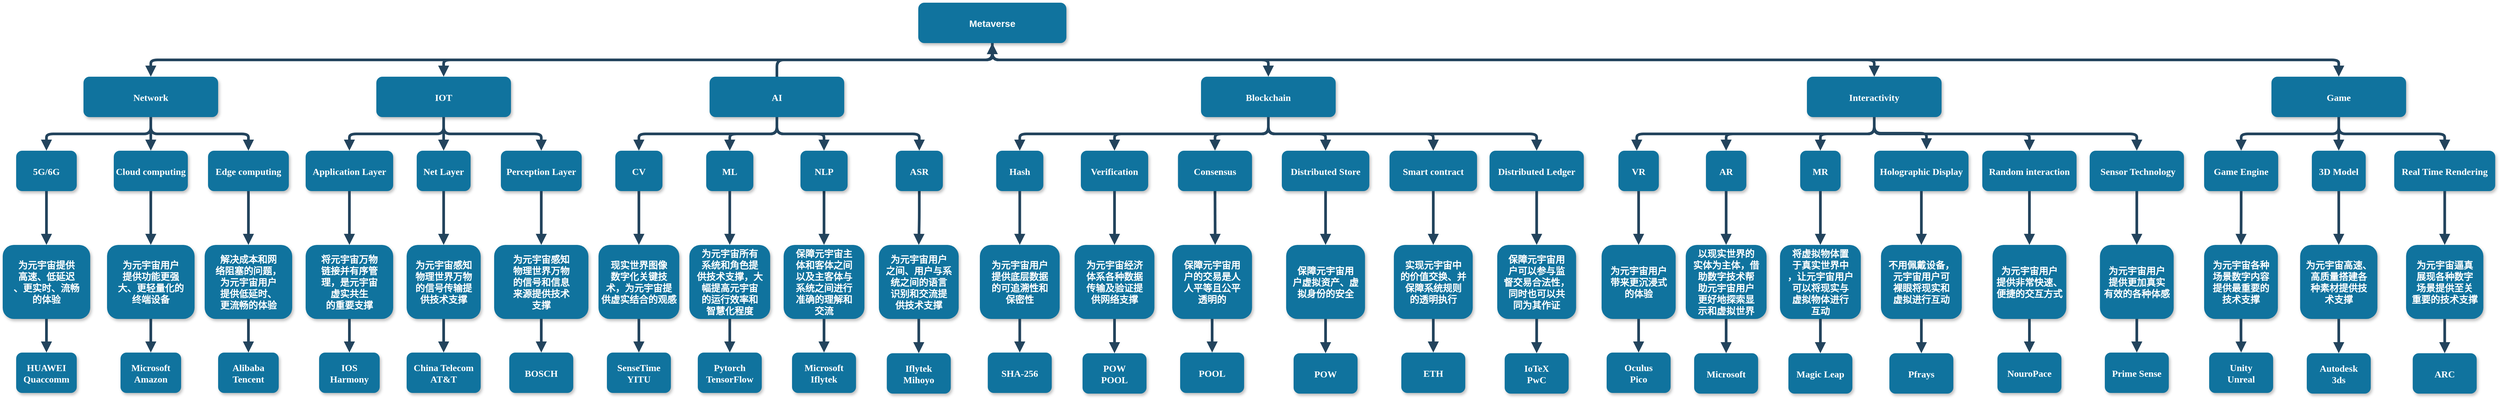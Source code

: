 <mxfile version="17.3.0" type="github">
  <diagram name="Page-1" id="97916047-d0de-89f5-080d-49f4d83e522f">
    <mxGraphModel dx="2953.5" dy="1698" grid="1" gridSize="10" guides="1" tooltips="1" connect="1" arrows="1" fold="1" page="1" pageScale="1.5" pageWidth="1169" pageHeight="827" background="none" math="0" shadow="0">
      <root>
        <mxCell id="0" />
        <mxCell id="1" parent="0" />
        <mxCell id="h_SW-6SM8bIUqNdfYOre-61" style="edgeStyle=elbowEdgeStyle;rounded=1;orthogonalLoop=1;jettySize=auto;html=1;exitX=0.5;exitY=1;exitDx=0;exitDy=0;entryX=0.5;entryY=0;entryDx=0;entryDy=0;fontFamily=Comic Sans MS;strokeWidth=4;strokeColor=#23445d;endArrow=block;endFill=1;elbow=vertical;" edge="1" parent="1" source="3" target="h_SW-6SM8bIUqNdfYOre-59">
          <mxGeometry relative="1" as="geometry" />
        </mxCell>
        <mxCell id="3" value="Metaverse" style="rounded=1;fillColor=#10739E;strokeColor=none;shadow=1;gradientColor=none;fontStyle=1;fontColor=#FFFFFF;fontSize=14;" parent="1" vertex="1">
          <mxGeometry x="450" y="140" width="220" height="60" as="geometry" />
        </mxCell>
        <mxCell id="4" value="Network" style="rounded=1;fillColor=#10739E;strokeColor=none;shadow=1;gradientColor=none;fontStyle=1;fontColor=#FFFFFF;fontSize=14;fontFamily=Comic Sans MS;" parent="1" vertex="1">
          <mxGeometry x="-790" y="250" width="200" height="60" as="geometry" />
        </mxCell>
        <mxCell id="5" value="IOT" style="rounded=1;fillColor=#10739E;strokeColor=none;shadow=1;gradientColor=none;fontStyle=1;fontColor=#FFFFFF;fontSize=14;fontFamily=Comic Sans MS;" parent="1" vertex="1">
          <mxGeometry x="-355" y="250" width="200" height="60" as="geometry" />
        </mxCell>
        <mxCell id="h_SW-6SM8bIUqNdfYOre-62" value="" style="edgeStyle=orthogonalEdgeStyle;rounded=1;orthogonalLoop=1;jettySize=auto;html=1;fontFamily=Comic Sans MS;endArrow=block;endFill=1;strokeColor=#23445d;strokeWidth=4;exitX=0.5;exitY=0;exitDx=0;exitDy=0;" edge="1" parent="1" source="6" target="3">
          <mxGeometry relative="1" as="geometry" />
        </mxCell>
        <mxCell id="6" value="AI" style="rounded=1;fillColor=#10739E;strokeColor=none;shadow=1;gradientColor=none;fontStyle=1;fontColor=#FFFFFF;fontSize=14;fontFamily=Comic Sans MS;" parent="1" vertex="1">
          <mxGeometry x="140" y="250" width="200" height="60" as="geometry" />
        </mxCell>
        <mxCell id="8" value="5G/6G" style="rounded=1;fillColor=#10739E;strokeColor=none;shadow=1;gradientColor=none;fontStyle=1;fontColor=#FFFFFF;fontSize=14;fontFamily=Comic Sans MS;" parent="1" vertex="1">
          <mxGeometry x="-890" y="360" width="90" height="60" as="geometry" />
        </mxCell>
        <mxCell id="9" value="Cloud computing" style="rounded=1;fillColor=#10739E;strokeColor=none;shadow=1;gradientColor=none;fontStyle=1;fontColor=#FFFFFF;fontSize=14;fontFamily=Comic Sans MS;" parent="1" vertex="1">
          <mxGeometry x="-745" y="360" width="110" height="60" as="geometry" />
        </mxCell>
        <mxCell id="10" value="Edge computing" style="rounded=1;fillColor=#10739E;strokeColor=none;shadow=1;gradientColor=none;fontStyle=1;fontColor=#FFFFFF;fontSize=14;fontFamily=Comic Sans MS;" parent="1" vertex="1">
          <mxGeometry x="-605" y="360" width="120" height="60" as="geometry" />
        </mxCell>
        <mxCell id="11" value="为元宇宙提供&#xa;高速、低延迟&#xa;、更实时、流畅&#xa;的体验" style="rounded=1;fillColor=#10739E;strokeColor=none;shadow=1;gradientColor=none;fontStyle=1;fontColor=#FFFFFF;fontSize=14;fontFamily=Comic Sans MS;" parent="1" vertex="1">
          <mxGeometry x="-910" y="500" width="130" height="110" as="geometry" />
        </mxCell>
        <mxCell id="12" value="为元宇宙用户&#xa;提供功能更强&#xa;大、更轻量化的&#xa;终端设备" style="rounded=1;fillColor=#10739E;strokeColor=none;shadow=1;gradientColor=none;fontStyle=1;fontColor=#FFFFFF;fontSize=14;" parent="1" vertex="1">
          <mxGeometry x="-755" y="500" width="130" height="110" as="geometry" />
        </mxCell>
        <mxCell id="13" value="解决成本和网&#xa;络阻塞的问题，&#xa;为元宇宙用户&#xa;提供低延时、&#xa;更流畅的体验" style="rounded=1;fillColor=#10739E;strokeColor=none;shadow=1;gradientColor=none;fontStyle=1;fontColor=#FFFFFF;fontSize=14;" parent="1" vertex="1">
          <mxGeometry x="-610" y="500" width="130" height="110" as="geometry" />
        </mxCell>
        <mxCell id="14" value="Application Layer" style="rounded=1;fillColor=#10739E;strokeColor=none;shadow=1;gradientColor=none;fontStyle=1;fontColor=#FFFFFF;fontSize=14;fontFamily=Comic Sans MS;" parent="1" vertex="1">
          <mxGeometry x="-460" y="360" width="130" height="60" as="geometry" />
        </mxCell>
        <mxCell id="15" value="Net Layer" style="rounded=1;fillColor=#10739E;strokeColor=none;shadow=1;gradientColor=none;fontStyle=1;fontColor=#FFFFFF;fontSize=14;fontFamily=Comic Sans MS;" parent="1" vertex="1">
          <mxGeometry x="-295" y="360" width="80" height="60" as="geometry" />
        </mxCell>
        <mxCell id="16" value="Perception Layer" style="rounded=1;fillColor=#10739E;strokeColor=none;shadow=1;gradientColor=none;fontStyle=1;fontColor=#FFFFFF;fontSize=14;fontFamily=Comic Sans MS;" parent="1" vertex="1">
          <mxGeometry x="-170" y="360" width="120" height="60" as="geometry" />
        </mxCell>
        <mxCell id="18" value="将元宇宙万物&#xa;链接并有序管&#xa;理，是元宇宙&#xa;虚实共生&#xa;的重要支撑" style="rounded=1;fillColor=#10739E;strokeColor=none;shadow=1;gradientColor=none;fontStyle=1;fontColor=#FFFFFF;fontSize=14;" parent="1" vertex="1">
          <mxGeometry x="-460" y="500" width="130" height="110" as="geometry" />
        </mxCell>
        <mxCell id="19" value="为元宇宙感知&#xa;物理世界万物&#xa;的信号传输提&#xa;供技术支撑" style="rounded=1;fillColor=#10739E;strokeColor=none;shadow=1;gradientColor=none;fontStyle=1;fontColor=#FFFFFF;fontSize=14;" parent="1" vertex="1">
          <mxGeometry x="-310" y="500" width="110" height="110" as="geometry" />
        </mxCell>
        <mxCell id="20" value="为元宇宙感知&#xa;物理世界万物&#xa;的信号和信息&#xa;来源提供技术&#xa;支撑" style="rounded=1;fillColor=#10739E;strokeColor=none;shadow=1;gradientColor=none;fontStyle=1;fontColor=#FFFFFF;fontSize=14;" parent="1" vertex="1">
          <mxGeometry x="-180" y="500" width="140" height="110" as="geometry" />
        </mxCell>
        <mxCell id="21" value="CV" style="rounded=1;fillColor=#10739E;strokeColor=none;shadow=1;gradientColor=none;fontStyle=1;fontColor=#FFFFFF;fontSize=14;fontFamily=Comic Sans MS;" parent="1" vertex="1">
          <mxGeometry y="360" width="70" height="60" as="geometry" />
        </mxCell>
        <mxCell id="22" value="ML" style="rounded=1;fillColor=#10739E;strokeColor=none;shadow=1;gradientColor=none;fontStyle=1;fontColor=#FFFFFF;fontSize=14;fontFamily=Comic Sans MS;" parent="1" vertex="1">
          <mxGeometry x="135" y="360" width="70" height="60" as="geometry" />
        </mxCell>
        <mxCell id="23" value="现实世界图像&#xa;数字化关键技&#xa;术，为元宇宙提&#xa;供虚实结合的观感" style="rounded=1;fillColor=#10739E;strokeColor=none;shadow=1;gradientColor=none;fontStyle=1;fontColor=#FFFFFF;fontSize=14;" parent="1" vertex="1">
          <mxGeometry x="-25" y="500" width="120" height="110" as="geometry" />
        </mxCell>
        <mxCell id="24" value="为元宇宙所有&#xa;系统和角色提&#xa;供技术支撑，大&#xa;幅提高元宇宙&#xa;的运行效率和&#xa;智慧化程度" style="rounded=1;fillColor=#10739E;strokeColor=none;shadow=1;gradientColor=none;fontStyle=1;fontColor=#FFFFFF;fontSize=14;" parent="1" vertex="1">
          <mxGeometry x="110" y="500" width="120" height="110" as="geometry" />
        </mxCell>
        <mxCell id="25" value="保障元宇宙主&#xa;体和客体之间&#xa;以及主客体与&#xa;系统之间进行&#xa;准确的理解和&#xa;交流" style="rounded=1;fillColor=#10739E;strokeColor=none;shadow=1;gradientColor=none;fontStyle=1;fontColor=#FFFFFF;fontSize=14;" parent="1" vertex="1">
          <mxGeometry x="250" y="500" width="120" height="110" as="geometry" />
        </mxCell>
        <mxCell id="26" value="为元宇宙用户&#xa;之间、用户与系&#xa;统之间的语言&#xa;识别和交流提&#xa;供技术支撑" style="rounded=1;fillColor=#10739E;strokeColor=none;shadow=1;gradientColor=none;fontStyle=1;fontColor=#FFFFFF;fontSize=14;" parent="1" vertex="1">
          <mxGeometry x="391.5" y="500" width="118.5" height="110" as="geometry" />
        </mxCell>
        <mxCell id="h_SW-6SM8bIUqNdfYOre-95" value="" style="edgeStyle=elbowEdgeStyle;rounded=1;orthogonalLoop=1;jettySize=auto;html=1;fontFamily=Comic Sans MS;endArrow=block;endFill=1;strokeColor=#23445d;strokeWidth=4;exitX=0.5;exitY=1;exitDx=0;exitDy=0;" edge="1" parent="1" source="27" target="h_SW-6SM8bIUqNdfYOre-94">
          <mxGeometry relative="1" as="geometry" />
        </mxCell>
        <mxCell id="27" value="Consensus" style="rounded=1;fillColor=#10739E;strokeColor=none;shadow=1;gradientColor=none;fontStyle=1;fontColor=#FFFFFF;fontSize=14;fontFamily=Comic Sans MS;" parent="1" vertex="1">
          <mxGeometry x="835.75" y="360" width="110" height="60" as="geometry" />
        </mxCell>
        <mxCell id="30" value="" style="edgeStyle=elbowEdgeStyle;elbow=vertical;strokeWidth=4;endArrow=block;endFill=1;fontStyle=1;strokeColor=#23445D;" parent="1" source="3" target="5" edge="1">
          <mxGeometry x="-500" y="-30" width="100" height="100" as="geometry">
            <mxPoint x="-500" y="70" as="sourcePoint" />
            <mxPoint x="-400" y="-30" as="targetPoint" />
          </mxGeometry>
        </mxCell>
        <mxCell id="31" value="" style="edgeStyle=elbowEdgeStyle;elbow=vertical;strokeWidth=4;endArrow=block;endFill=1;fontStyle=1;strokeColor=#23445D;" parent="1" source="3" target="4" edge="1">
          <mxGeometry x="-500" y="-30" width="100" height="100" as="geometry">
            <mxPoint x="-500" y="70" as="sourcePoint" />
            <mxPoint x="-400" y="-30" as="targetPoint" />
          </mxGeometry>
        </mxCell>
        <mxCell id="38" value="" style="edgeStyle=elbowEdgeStyle;elbow=vertical;strokeWidth=4;endArrow=block;endFill=1;fontStyle=1;strokeColor=#23445D;exitX=0.5;exitY=1;exitDx=0;exitDy=0;" parent="1" source="4" target="9" edge="1">
          <mxGeometry x="-680" y="90" width="100" height="100" as="geometry">
            <mxPoint x="-680" y="190" as="sourcePoint" />
            <mxPoint x="-580" y="90" as="targetPoint" />
          </mxGeometry>
        </mxCell>
        <mxCell id="40" value="" style="edgeStyle=elbowEdgeStyle;elbow=vertical;strokeWidth=4;endArrow=block;endFill=1;fontStyle=1;strokeColor=#23445D;exitX=0.5;exitY=1;exitDx=0;exitDy=0;entryX=0.5;entryY=0;entryDx=0;entryDy=0;" parent="1" source="4" target="10" edge="1">
          <mxGeometry x="-680" y="110" width="100" height="100" as="geometry">
            <mxPoint x="-680" y="210" as="sourcePoint" />
            <mxPoint x="-580" y="110" as="targetPoint" />
          </mxGeometry>
        </mxCell>
        <mxCell id="41" value="" style="edgeStyle=elbowEdgeStyle;elbow=vertical;strokeWidth=4;endArrow=block;endFill=1;fontStyle=1;strokeColor=#23445D;exitX=0.5;exitY=1;exitDx=0;exitDy=0;entryX=0.5;entryY=0;entryDx=0;entryDy=0;" parent="1" source="8" target="11" edge="1">
          <mxGeometry x="-970" y="120" width="100" height="100" as="geometry">
            <mxPoint x="-970" y="220" as="sourcePoint" />
            <mxPoint x="-870" y="120" as="targetPoint" />
          </mxGeometry>
        </mxCell>
        <mxCell id="42" value="" style="edgeStyle=elbowEdgeStyle;elbow=vertical;strokeWidth=4;endArrow=block;endFill=1;fontStyle=1;strokeColor=#23445D;exitX=0.5;exitY=1;exitDx=0;exitDy=0;entryX=0.5;entryY=0;entryDx=0;entryDy=0;" parent="1" source="10" target="13" edge="1">
          <mxGeometry x="-970" y="90" width="100" height="100" as="geometry">
            <mxPoint x="-970" y="190" as="sourcePoint" />
            <mxPoint x="-870" y="90" as="targetPoint" />
          </mxGeometry>
        </mxCell>
        <mxCell id="43" value="" style="edgeStyle=elbowEdgeStyle;elbow=vertical;strokeWidth=4;endArrow=block;endFill=1;fontStyle=1;strokeColor=#23445D;exitX=0.5;exitY=1;exitDx=0;exitDy=0;entryX=0.5;entryY=0;entryDx=0;entryDy=0;" parent="1" source="5" target="14" edge="1">
          <mxGeometry x="-680" y="100" width="100" height="100" as="geometry">
            <mxPoint x="-680" y="200" as="sourcePoint" />
            <mxPoint x="-580" y="100" as="targetPoint" />
          </mxGeometry>
        </mxCell>
        <mxCell id="44" value="" style="edgeStyle=elbowEdgeStyle;elbow=vertical;strokeWidth=4;endArrow=block;endFill=1;fontStyle=1;strokeColor=#23445D;exitX=0.5;exitY=1;exitDx=0;exitDy=0;entryX=0.5;entryY=0;entryDx=0;entryDy=0;" parent="1" source="5" target="15" edge="1">
          <mxGeometry x="-680" y="110" width="100" height="100" as="geometry">
            <mxPoint x="-680" y="210" as="sourcePoint" />
            <mxPoint x="-580" y="110" as="targetPoint" />
          </mxGeometry>
        </mxCell>
        <mxCell id="46" value="" style="edgeStyle=elbowEdgeStyle;elbow=vertical;strokeWidth=4;endArrow=block;endFill=1;fontStyle=1;strokeColor=#23445D;exitX=0.5;exitY=1;exitDx=0;exitDy=0;entryX=0.5;entryY=0;entryDx=0;entryDy=0;" parent="1" source="14" target="18" edge="1">
          <mxGeometry x="-670" y="90" width="100" height="100" as="geometry">
            <mxPoint x="-670" y="190" as="sourcePoint" />
            <mxPoint x="-570" y="90" as="targetPoint" />
          </mxGeometry>
        </mxCell>
        <mxCell id="47" value="" style="edgeStyle=elbowEdgeStyle;elbow=vertical;strokeWidth=4;endArrow=block;endFill=1;fontStyle=1;strokeColor=#23445D;exitX=0.5;exitY=1;exitDx=0;exitDy=0;entryX=0.5;entryY=0;entryDx=0;entryDy=0;" parent="1" source="15" target="19" edge="1">
          <mxGeometry x="-670" y="100" width="100" height="100" as="geometry">
            <mxPoint x="-670" y="200" as="sourcePoint" />
            <mxPoint x="-570" y="100" as="targetPoint" />
          </mxGeometry>
        </mxCell>
        <mxCell id="48" value="" style="edgeStyle=elbowEdgeStyle;elbow=vertical;strokeWidth=4;endArrow=block;endFill=1;fontStyle=1;strokeColor=#23445D;exitX=0.5;exitY=1;exitDx=0;exitDy=0;entryX=0.5;entryY=0;entryDx=0;entryDy=0;" parent="1" source="16" target="20" edge="1">
          <mxGeometry x="-670" y="110" width="100" height="100" as="geometry">
            <mxPoint x="-670" y="210" as="sourcePoint" />
            <mxPoint x="-570" y="110" as="targetPoint" />
          </mxGeometry>
        </mxCell>
        <mxCell id="49" value="" style="edgeStyle=elbowEdgeStyle;elbow=vertical;strokeWidth=4;endArrow=block;endFill=1;fontStyle=1;strokeColor=#23445D;exitX=0.5;exitY=1;exitDx=0;exitDy=0;entryX=0.5;entryY=0;entryDx=0;entryDy=0;" parent="1" source="6" target="21" edge="1">
          <mxGeometry x="-440" y="130" width="100" height="100" as="geometry">
            <mxPoint x="-440" y="230" as="sourcePoint" />
            <mxPoint x="-340" y="130" as="targetPoint" />
          </mxGeometry>
        </mxCell>
        <mxCell id="50" value="" style="edgeStyle=elbowEdgeStyle;elbow=vertical;strokeWidth=4;endArrow=block;endFill=1;fontStyle=1;strokeColor=#23445D;exitX=0.5;exitY=1;exitDx=0;exitDy=0;entryX=0.5;entryY=0;entryDx=0;entryDy=0;" parent="1" source="21" target="23" edge="1">
          <mxGeometry x="-440" y="100" width="100" height="100" as="geometry">
            <mxPoint x="-440" y="200" as="sourcePoint" />
            <mxPoint x="-340" y="100" as="targetPoint" />
          </mxGeometry>
        </mxCell>
        <mxCell id="51" value="" style="edgeStyle=elbowEdgeStyle;elbow=vertical;strokeWidth=4;endArrow=block;endFill=1;fontStyle=1;strokeColor=#23445D;exitX=0.5;exitY=1;exitDx=0;exitDy=0;entryX=0.5;entryY=0;entryDx=0;entryDy=0;" parent="1" source="22" target="24" edge="1">
          <mxGeometry x="-440" y="110" width="100" height="100" as="geometry">
            <mxPoint x="-440" y="210" as="sourcePoint" />
            <mxPoint x="-340" y="110" as="targetPoint" />
          </mxGeometry>
        </mxCell>
        <mxCell id="52" value="" style="edgeStyle=elbowEdgeStyle;elbow=vertical;strokeWidth=4;endArrow=block;endFill=1;fontStyle=1;strokeColor=#23445D;exitX=0.5;exitY=1;exitDx=0;exitDy=0;entryX=0.5;entryY=0;entryDx=0;entryDy=0;" parent="1" source="h_SW-6SM8bIUqNdfYOre-73" target="25" edge="1">
          <mxGeometry x="-440" y="120" width="100" height="100" as="geometry">
            <mxPoint x="-440" y="220" as="sourcePoint" />
            <mxPoint x="-340" y="120" as="targetPoint" />
          </mxGeometry>
        </mxCell>
        <mxCell id="53" value="" style="edgeStyle=elbowEdgeStyle;elbow=vertical;strokeWidth=4;endArrow=block;endFill=1;fontStyle=1;strokeColor=#23445D;exitX=0.5;exitY=1;exitDx=0;exitDy=0;entryX=0.5;entryY=0;entryDx=0;entryDy=0;" parent="1" source="h_SW-6SM8bIUqNdfYOre-74" target="26" edge="1">
          <mxGeometry x="-440" y="130" width="100" height="100" as="geometry">
            <mxPoint x="-440" y="230" as="sourcePoint" />
            <mxPoint x="-340" y="130" as="targetPoint" />
          </mxGeometry>
        </mxCell>
        <mxCell id="h_SW-6SM8bIUqNdfYOre-59" value="Blockchain" style="rounded=1;fillColor=#10739E;strokeColor=none;shadow=1;gradientColor=none;fontStyle=1;fontColor=#FFFFFF;fontSize=14;fontFamily=Comic Sans MS;" vertex="1" parent="1">
          <mxGeometry x="870" y="250" width="200" height="60" as="geometry" />
        </mxCell>
        <mxCell id="h_SW-6SM8bIUqNdfYOre-65" value="Interactivity" style="rounded=1;fillColor=#10739E;strokeColor=none;shadow=1;gradientColor=none;fontStyle=1;fontColor=#FFFFFF;fontSize=14;fontFamily=Comic Sans MS;" vertex="1" parent="1">
          <mxGeometry x="1770" y="250" width="200" height="60" as="geometry" />
        </mxCell>
        <mxCell id="h_SW-6SM8bIUqNdfYOre-66" style="edgeStyle=elbowEdgeStyle;rounded=1;orthogonalLoop=1;jettySize=auto;html=1;exitX=0.5;exitY=1;exitDx=0;exitDy=0;entryX=0.5;entryY=0;entryDx=0;entryDy=0;fontFamily=Comic Sans MS;strokeWidth=4;strokeColor=#23445d;endArrow=block;endFill=1;elbow=vertical;" edge="1" parent="1" source="3" target="h_SW-6SM8bIUqNdfYOre-65">
          <mxGeometry relative="1" as="geometry">
            <mxPoint x="710" y="180" as="sourcePoint" />
            <mxPoint x="860" y="230" as="targetPoint" />
          </mxGeometry>
        </mxCell>
        <mxCell id="h_SW-6SM8bIUqNdfYOre-67" value="Game" style="rounded=1;fillColor=#10739E;strokeColor=none;shadow=1;gradientColor=none;fontStyle=1;fontColor=#FFFFFF;fontSize=14;fontFamily=Comic Sans MS;" vertex="1" parent="1">
          <mxGeometry x="2460" y="250" width="200" height="60" as="geometry" />
        </mxCell>
        <mxCell id="h_SW-6SM8bIUqNdfYOre-68" style="edgeStyle=elbowEdgeStyle;rounded=1;orthogonalLoop=1;jettySize=auto;html=1;exitX=0.5;exitY=1;exitDx=0;exitDy=0;entryX=0.5;entryY=0;entryDx=0;entryDy=0;fontFamily=Comic Sans MS;strokeWidth=4;strokeColor=#23445d;endArrow=block;endFill=1;elbow=vertical;" edge="1" parent="1" source="3" target="h_SW-6SM8bIUqNdfYOre-67">
          <mxGeometry relative="1" as="geometry">
            <mxPoint x="670" y="140" as="sourcePoint" />
            <mxPoint x="1050" y="190" as="targetPoint" />
          </mxGeometry>
        </mxCell>
        <mxCell id="h_SW-6SM8bIUqNdfYOre-69" value="" style="edgeStyle=elbowEdgeStyle;elbow=vertical;strokeWidth=4;endArrow=block;endFill=1;fontStyle=1;strokeColor=#23445D;exitX=0.5;exitY=1;exitDx=0;exitDy=0;entryX=0.5;entryY=0;entryDx=0;entryDy=0;" edge="1" parent="1" source="4" target="8">
          <mxGeometry x="-540" y="30" width="100" height="100" as="geometry">
            <mxPoint x="-210" y="370" as="sourcePoint" />
            <mxPoint x="-350" y="360" as="targetPoint" />
          </mxGeometry>
        </mxCell>
        <mxCell id="h_SW-6SM8bIUqNdfYOre-70" style="edgeStyle=elbowEdgeStyle;rounded=1;orthogonalLoop=1;jettySize=auto;html=1;entryX=0.5;entryY=0;entryDx=0;entryDy=0;fontFamily=Comic Sans MS;endArrow=block;endFill=1;strokeColor=#23445d;strokeWidth=4;" edge="1" parent="1" source="8" target="8">
          <mxGeometry relative="1" as="geometry" />
        </mxCell>
        <mxCell id="h_SW-6SM8bIUqNdfYOre-71" value="" style="edgeStyle=elbowEdgeStyle;elbow=vertical;strokeWidth=4;endArrow=block;endFill=1;fontStyle=1;strokeColor=#23445D;exitX=0.5;exitY=1;exitDx=0;exitDy=0;entryX=0.5;entryY=0;entryDx=0;entryDy=0;" edge="1" parent="1" source="9" target="12">
          <mxGeometry x="-960" y="130" width="100" height="100" as="geometry">
            <mxPoint x="-795" y="430" as="sourcePoint" />
            <mxPoint x="-840" y="510" as="targetPoint" />
            <Array as="points">
              <mxPoint x="-755" y="460" />
            </Array>
          </mxGeometry>
        </mxCell>
        <mxCell id="h_SW-6SM8bIUqNdfYOre-72" value="" style="edgeStyle=elbowEdgeStyle;elbow=vertical;strokeWidth=4;endArrow=block;endFill=1;fontStyle=1;strokeColor=#23445D;exitX=0.5;exitY=1;exitDx=0;exitDy=0;entryX=0.5;entryY=0;entryDx=0;entryDy=0;" edge="1" parent="1" source="5" target="16">
          <mxGeometry x="-670" y="120" width="100" height="100" as="geometry">
            <mxPoint x="-90" y="320" as="sourcePoint" />
            <mxPoint x="-40" y="370" as="targetPoint" />
          </mxGeometry>
        </mxCell>
        <mxCell id="h_SW-6SM8bIUqNdfYOre-73" value="NLP" style="rounded=1;fillColor=#10739E;strokeColor=none;shadow=1;gradientColor=none;fontStyle=1;fontColor=#FFFFFF;fontSize=14;fontFamily=Comic Sans MS;" vertex="1" parent="1">
          <mxGeometry x="275" y="360" width="70" height="60" as="geometry" />
        </mxCell>
        <mxCell id="h_SW-6SM8bIUqNdfYOre-74" value="ASR" style="rounded=1;fillColor=#10739E;strokeColor=none;shadow=1;gradientColor=none;fontStyle=1;fontColor=#FFFFFF;fontSize=14;fontFamily=Comic Sans MS;" vertex="1" parent="1">
          <mxGeometry x="416.5" y="360" width="70" height="60" as="geometry" />
        </mxCell>
        <mxCell id="h_SW-6SM8bIUqNdfYOre-75" value="" style="edgeStyle=elbowEdgeStyle;elbow=vertical;strokeWidth=4;endArrow=block;endFill=1;fontStyle=1;strokeColor=#23445D;exitX=0.5;exitY=1;exitDx=0;exitDy=0;entryX=0.5;entryY=0;entryDx=0;entryDy=0;" edge="1" parent="1" source="6" target="22">
          <mxGeometry x="-430" y="140" width="100" height="100" as="geometry">
            <mxPoint x="180" y="320" as="sourcePoint" />
            <mxPoint x="35" y="370" as="targetPoint" />
          </mxGeometry>
        </mxCell>
        <mxCell id="h_SW-6SM8bIUqNdfYOre-76" value="" style="edgeStyle=elbowEdgeStyle;elbow=vertical;strokeWidth=4;endArrow=block;endFill=1;fontStyle=1;strokeColor=#23445D;exitX=0.5;exitY=1;exitDx=0;exitDy=0;entryX=0.5;entryY=0;entryDx=0;entryDy=0;" edge="1" parent="1" source="6" target="h_SW-6SM8bIUqNdfYOre-73">
          <mxGeometry x="-420" y="150" width="100" height="100" as="geometry">
            <mxPoint x="180" y="320" as="sourcePoint" />
            <mxPoint x="155" y="370" as="targetPoint" />
          </mxGeometry>
        </mxCell>
        <mxCell id="h_SW-6SM8bIUqNdfYOre-77" value="" style="edgeStyle=elbowEdgeStyle;elbow=vertical;strokeWidth=4;endArrow=block;endFill=1;fontStyle=1;strokeColor=#23445D;entryX=0.5;entryY=0;entryDx=0;entryDy=0;exitX=0.5;exitY=1;exitDx=0;exitDy=0;" edge="1" parent="1" source="6" target="h_SW-6SM8bIUqNdfYOre-74">
          <mxGeometry x="-410" y="160" width="100" height="100" as="geometry">
            <mxPoint x="170" y="310" as="sourcePoint" />
            <mxPoint x="275" y="370" as="targetPoint" />
          </mxGeometry>
        </mxCell>
        <mxCell id="h_SW-6SM8bIUqNdfYOre-78" value="Hash" style="rounded=1;fillColor=#10739E;strokeColor=none;shadow=1;gradientColor=none;fontStyle=1;fontColor=#FFFFFF;fontSize=14;fontFamily=Comic Sans MS;" vertex="1" parent="1">
          <mxGeometry x="565.75" y="360" width="70" height="60" as="geometry" />
        </mxCell>
        <mxCell id="h_SW-6SM8bIUqNdfYOre-79" value="Verification" style="rounded=1;fillColor=#10739E;strokeColor=none;shadow=1;gradientColor=none;fontStyle=1;fontColor=#FFFFFF;fontSize=14;fontFamily=Comic Sans MS;" vertex="1" parent="1">
          <mxGeometry x="691.5" y="360" width="100" height="60" as="geometry" />
        </mxCell>
        <mxCell id="h_SW-6SM8bIUqNdfYOre-80" value="Distributed Store" style="rounded=1;fillColor=#10739E;strokeColor=none;shadow=1;gradientColor=none;fontStyle=1;fontColor=#FFFFFF;fontSize=14;fontFamily=Comic Sans MS;" vertex="1" parent="1">
          <mxGeometry x="990" y="360" width="130" height="60" as="geometry" />
        </mxCell>
        <mxCell id="h_SW-6SM8bIUqNdfYOre-81" value="Smart contract" style="rounded=1;fillColor=#10739E;strokeColor=none;shadow=1;gradientColor=none;fontStyle=1;fontColor=#FFFFFF;fontSize=14;fontFamily=Comic Sans MS;" vertex="1" parent="1">
          <mxGeometry x="1150" y="360" width="130" height="60" as="geometry" />
        </mxCell>
        <mxCell id="h_SW-6SM8bIUqNdfYOre-82" value="Distributed Ledger" style="rounded=1;fillColor=#10739E;strokeColor=none;shadow=1;gradientColor=none;fontStyle=1;fontColor=#FFFFFF;fontSize=14;fontFamily=Comic Sans MS;" vertex="1" parent="1">
          <mxGeometry x="1298.56" y="360" width="140" height="60" as="geometry" />
        </mxCell>
        <mxCell id="h_SW-6SM8bIUqNdfYOre-83" value="" style="edgeStyle=elbowEdgeStyle;elbow=vertical;strokeWidth=4;endArrow=block;endFill=1;fontStyle=1;strokeColor=#23445D;entryX=0.5;entryY=0;entryDx=0;entryDy=0;exitX=0.5;exitY=1;exitDx=0;exitDy=0;" edge="1" parent="1" source="h_SW-6SM8bIUqNdfYOre-59" target="h_SW-6SM8bIUqNdfYOre-78">
          <mxGeometry x="110" y="350" width="100" height="100" as="geometry">
            <mxPoint x="760" y="500" as="sourcePoint" />
            <mxPoint x="971.5" y="550" as="targetPoint" />
          </mxGeometry>
        </mxCell>
        <mxCell id="h_SW-6SM8bIUqNdfYOre-84" value="" style="edgeStyle=elbowEdgeStyle;elbow=vertical;strokeWidth=4;endArrow=block;endFill=1;fontStyle=1;strokeColor=#23445D;entryX=0.5;entryY=0;entryDx=0;entryDy=0;exitX=0.5;exitY=1;exitDx=0;exitDy=0;" edge="1" parent="1" source="h_SW-6SM8bIUqNdfYOre-59" target="h_SW-6SM8bIUqNdfYOre-79">
          <mxGeometry x="120" y="360" width="100" height="100" as="geometry">
            <mxPoint x="890" y="310" as="sourcePoint" />
            <mxPoint x="635" y="360" as="targetPoint" />
          </mxGeometry>
        </mxCell>
        <mxCell id="h_SW-6SM8bIUqNdfYOre-85" value="" style="edgeStyle=elbowEdgeStyle;elbow=vertical;strokeWidth=4;endArrow=block;endFill=1;fontStyle=1;strokeColor=#23445D;entryX=0.5;entryY=0;entryDx=0;entryDy=0;exitX=0.5;exitY=1;exitDx=0;exitDy=0;" edge="1" parent="1" source="h_SW-6SM8bIUqNdfYOre-59" target="27">
          <mxGeometry x="130" y="370" width="100" height="100" as="geometry">
            <mxPoint x="900" y="320" as="sourcePoint" />
            <mxPoint x="780" y="360" as="targetPoint" />
          </mxGeometry>
        </mxCell>
        <mxCell id="h_SW-6SM8bIUqNdfYOre-86" value="" style="edgeStyle=elbowEdgeStyle;elbow=vertical;strokeWidth=4;endArrow=block;endFill=1;fontStyle=1;strokeColor=#23445D;entryX=0.5;entryY=0;entryDx=0;entryDy=0;exitX=0.5;exitY=1;exitDx=0;exitDy=0;" edge="1" parent="1" source="h_SW-6SM8bIUqNdfYOre-59" target="h_SW-6SM8bIUqNdfYOre-80">
          <mxGeometry x="140" y="380" width="100" height="100" as="geometry">
            <mxPoint x="900" y="320" as="sourcePoint" />
            <mxPoint x="915" y="360" as="targetPoint" />
          </mxGeometry>
        </mxCell>
        <mxCell id="h_SW-6SM8bIUqNdfYOre-87" value="" style="edgeStyle=elbowEdgeStyle;elbow=vertical;strokeWidth=4;endArrow=block;endFill=1;fontStyle=1;strokeColor=#23445D;entryX=0.5;entryY=0;entryDx=0;entryDy=0;exitX=0.5;exitY=1;exitDx=0;exitDy=0;" edge="1" parent="1" source="h_SW-6SM8bIUqNdfYOre-59" target="h_SW-6SM8bIUqNdfYOre-81">
          <mxGeometry x="150" y="390" width="100" height="100" as="geometry">
            <mxPoint x="900" y="320" as="sourcePoint" />
            <mxPoint x="1055" y="360" as="targetPoint" />
          </mxGeometry>
        </mxCell>
        <mxCell id="h_SW-6SM8bIUqNdfYOre-88" value="" style="edgeStyle=elbowEdgeStyle;elbow=vertical;strokeWidth=4;endArrow=block;endFill=1;fontStyle=1;strokeColor=#23445D;entryX=0.5;entryY=0;entryDx=0;entryDy=0;exitX=0.5;exitY=1;exitDx=0;exitDy=0;" edge="1" parent="1" source="h_SW-6SM8bIUqNdfYOre-59" target="h_SW-6SM8bIUqNdfYOre-82">
          <mxGeometry x="160" y="400" width="100" height="100" as="geometry">
            <mxPoint x="900" y="320" as="sourcePoint" />
            <mxPoint x="1215" y="360" as="targetPoint" />
          </mxGeometry>
        </mxCell>
        <mxCell id="h_SW-6SM8bIUqNdfYOre-89" value="为元宇宙用户&#xa;提供底层数据&#xa;的可追溯性和&#xa;保密性" style="rounded=1;fillColor=#10739E;strokeColor=none;shadow=1;gradientColor=none;fontStyle=1;fontColor=#FFFFFF;fontSize=14;" vertex="1" parent="1">
          <mxGeometry x="541.5" y="500" width="118.5" height="110" as="geometry" />
        </mxCell>
        <mxCell id="h_SW-6SM8bIUqNdfYOre-90" value="" style="edgeStyle=elbowEdgeStyle;elbow=vertical;strokeWidth=4;endArrow=block;endFill=1;fontStyle=1;strokeColor=#23445D;exitX=0.5;exitY=1;exitDx=0;exitDy=0;entryX=0.5;entryY=0;entryDx=0;entryDy=0;" edge="1" parent="1" source="h_SW-6SM8bIUqNdfYOre-78" target="h_SW-6SM8bIUqNdfYOre-89">
          <mxGeometry x="-280.5" y="140" width="100" height="100" as="geometry">
            <mxPoint x="611" y="430" as="sourcePoint" />
            <mxPoint x="610.25" y="510" as="targetPoint" />
            <Array as="points">
              <mxPoint x="630" y="460" />
            </Array>
          </mxGeometry>
        </mxCell>
        <mxCell id="h_SW-6SM8bIUqNdfYOre-91" value="为元宇宙经济&#xa;体系各种数据&#xa;传输及验证提&#xa;供网络支撑" style="rounded=1;fillColor=#10739E;strokeColor=none;shadow=1;gradientColor=none;fontStyle=1;fontColor=#FFFFFF;fontSize=14;" vertex="1" parent="1">
          <mxGeometry x="682.25" y="500" width="118.5" height="110" as="geometry" />
        </mxCell>
        <mxCell id="h_SW-6SM8bIUqNdfYOre-92" value="" style="edgeStyle=elbowEdgeStyle;elbow=vertical;strokeWidth=4;endArrow=block;endFill=1;fontStyle=1;strokeColor=#23445D;exitX=0.5;exitY=1;exitDx=0;exitDy=0;entryX=0.5;entryY=0;entryDx=0;entryDy=0;" edge="1" parent="1" source="h_SW-6SM8bIUqNdfYOre-79" target="h_SW-6SM8bIUqNdfYOre-91">
          <mxGeometry x="-121.75" y="150" width="100" height="100" as="geometry">
            <mxPoint x="759.5" y="430" as="sourcePoint" />
            <mxPoint x="760" y="490" as="targetPoint" />
            <Array as="points">
              <mxPoint x="788.75" y="470" />
            </Array>
          </mxGeometry>
        </mxCell>
        <mxCell id="h_SW-6SM8bIUqNdfYOre-94" value="保障元宇宙用&#xa;户的交易是人&#xa;人平等且公平&#xa;透明的" style="rounded=1;fillColor=#10739E;strokeColor=none;shadow=1;gradientColor=none;fontStyle=1;fontColor=#FFFFFF;fontSize=14;" vertex="1" parent="1">
          <mxGeometry x="827.25" y="500" width="118.5" height="110" as="geometry" />
        </mxCell>
        <mxCell id="h_SW-6SM8bIUqNdfYOre-98" value="保障元宇宙用&#xa;户虚拟资产、虚&#xa;拟身份的安全" style="rounded=1;fillColor=#10739E;strokeColor=none;shadow=1;gradientColor=none;fontStyle=1;fontColor=#FFFFFF;fontSize=14;" vertex="1" parent="1">
          <mxGeometry x="996.44" y="500" width="117.12" height="110" as="geometry" />
        </mxCell>
        <mxCell id="h_SW-6SM8bIUqNdfYOre-101" value="" style="edgeStyle=elbowEdgeStyle;elbow=vertical;strokeWidth=4;endArrow=block;endFill=1;fontStyle=1;strokeColor=#23445D;exitX=0.5;exitY=1;exitDx=0;exitDy=0;entryX=0.5;entryY=0;entryDx=0;entryDy=0;" edge="1" parent="1" source="h_SW-6SM8bIUqNdfYOre-80" target="h_SW-6SM8bIUqNdfYOre-98">
          <mxGeometry x="276.75" y="190" width="100" height="100" as="geometry">
            <mxPoint x="1140" y="460" as="sourcePoint" />
            <mxPoint x="1140" y="540" as="targetPoint" />
            <Array as="points">
              <mxPoint x="1040" y="460" />
            </Array>
          </mxGeometry>
        </mxCell>
        <mxCell id="h_SW-6SM8bIUqNdfYOre-102" value="实现元宇宙中&#xa;的价值交换、并&#xa;保障系统规则&#xa;的透明执行" style="rounded=1;fillColor=#10739E;strokeColor=none;shadow=1;gradientColor=none;fontStyle=1;fontColor=#FFFFFF;fontSize=14;" vertex="1" parent="1">
          <mxGeometry x="1156.44" y="500" width="117.12" height="110" as="geometry" />
        </mxCell>
        <mxCell id="h_SW-6SM8bIUqNdfYOre-103" value="" style="edgeStyle=elbowEdgeStyle;elbow=vertical;strokeWidth=4;endArrow=block;endFill=1;fontStyle=1;strokeColor=#23445D;exitX=0.5;exitY=1;exitDx=0;exitDy=0;entryX=0.5;entryY=0;entryDx=0;entryDy=0;" edge="1" parent="1" source="h_SW-6SM8bIUqNdfYOre-81" target="h_SW-6SM8bIUqNdfYOre-102">
          <mxGeometry x="286.75" y="200" width="100" height="100" as="geometry">
            <mxPoint x="1065" y="430" as="sourcePoint" />
            <mxPoint x="1065.0" y="510" as="targetPoint" />
            <Array as="points">
              <mxPoint x="1220" y="450" />
            </Array>
          </mxGeometry>
        </mxCell>
        <mxCell id="h_SW-6SM8bIUqNdfYOre-104" value="保障元宇宙用&#xa;户可以参与监&#xa;督交易合法性，&#xa;同时也可以共&#xa;同为其作证" style="rounded=1;fillColor=#10739E;strokeColor=none;shadow=1;gradientColor=none;fontStyle=1;fontColor=#FFFFFF;fontSize=14;" vertex="1" parent="1">
          <mxGeometry x="1310" y="500" width="117.12" height="110" as="geometry" />
        </mxCell>
        <mxCell id="h_SW-6SM8bIUqNdfYOre-105" value="" style="edgeStyle=elbowEdgeStyle;elbow=vertical;strokeWidth=4;endArrow=block;endFill=1;fontStyle=1;strokeColor=#23445D;exitX=0.5;exitY=1;exitDx=0;exitDy=0;entryX=0.5;entryY=0;entryDx=0;entryDy=0;" edge="1" parent="1" source="h_SW-6SM8bIUqNdfYOre-82" target="h_SW-6SM8bIUqNdfYOre-104">
          <mxGeometry x="451.25" y="210" width="100" height="100" as="geometry">
            <mxPoint x="1379.5" y="430" as="sourcePoint" />
            <mxPoint x="1379.5" y="510" as="targetPoint" />
            <Array as="points">
              <mxPoint x="1384.5" y="460" />
            </Array>
          </mxGeometry>
        </mxCell>
        <mxCell id="h_SW-6SM8bIUqNdfYOre-106" value="VR" style="rounded=1;fillColor=#10739E;strokeColor=none;shadow=1;gradientColor=none;fontStyle=1;fontColor=#FFFFFF;fontSize=14;fontFamily=Comic Sans MS;" vertex="1" parent="1">
          <mxGeometry x="1490" y="360" width="60" height="60" as="geometry" />
        </mxCell>
        <mxCell id="h_SW-6SM8bIUqNdfYOre-107" value="" style="edgeStyle=elbowEdgeStyle;elbow=vertical;strokeWidth=4;endArrow=block;endFill=1;fontStyle=1;strokeColor=#23445D;entryX=0.454;entryY=0;entryDx=0;entryDy=0;exitX=0.5;exitY=1;exitDx=0;exitDy=0;entryPerimeter=0;" edge="1" parent="1" source="h_SW-6SM8bIUqNdfYOre-65" target="h_SW-6SM8bIUqNdfYOre-106">
          <mxGeometry x="1169.25" y="480" width="100" height="100" as="geometry">
            <mxPoint x="2029.25" y="440" as="sourcePoint" />
            <mxPoint x="1660" y="490" as="targetPoint" />
          </mxGeometry>
        </mxCell>
        <mxCell id="h_SW-6SM8bIUqNdfYOre-108" value="AR" style="rounded=1;fillColor=#10739E;strokeColor=none;shadow=1;gradientColor=none;fontStyle=1;fontColor=#FFFFFF;fontSize=14;fontFamily=Comic Sans MS;" vertex="1" parent="1">
          <mxGeometry x="1620" y="360" width="60" height="60" as="geometry" />
        </mxCell>
        <mxCell id="h_SW-6SM8bIUqNdfYOre-109" value="" style="edgeStyle=elbowEdgeStyle;elbow=vertical;strokeWidth=4;endArrow=block;endFill=1;fontStyle=1;strokeColor=#23445D;exitX=0.5;exitY=1;exitDx=0;exitDy=0;" edge="1" parent="1" source="h_SW-6SM8bIUqNdfYOre-65" target="h_SW-6SM8bIUqNdfYOre-108">
          <mxGeometry x="1179.25" y="490" width="100" height="100" as="geometry">
            <mxPoint x="1720" y="320" as="sourcePoint" />
            <mxPoint x="1527.24" y="370" as="targetPoint" />
          </mxGeometry>
        </mxCell>
        <mxCell id="h_SW-6SM8bIUqNdfYOre-110" value="MR" style="rounded=1;fillColor=#10739E;strokeColor=none;shadow=1;gradientColor=none;fontStyle=1;fontColor=#FFFFFF;fontSize=14;fontFamily=Comic Sans MS;" vertex="1" parent="1">
          <mxGeometry x="1760" y="360" width="60" height="60" as="geometry" />
        </mxCell>
        <mxCell id="h_SW-6SM8bIUqNdfYOre-111" value="" style="edgeStyle=elbowEdgeStyle;elbow=vertical;strokeWidth=4;endArrow=block;endFill=1;fontStyle=1;strokeColor=#23445D;entryX=0.5;entryY=0;entryDx=0;entryDy=0;exitX=0.5;exitY=1;exitDx=0;exitDy=0;" edge="1" parent="1" source="h_SW-6SM8bIUqNdfYOre-65" target="h_SW-6SM8bIUqNdfYOre-110">
          <mxGeometry x="1189.25" y="500" width="100" height="100" as="geometry">
            <mxPoint x="1710" y="310" as="sourcePoint" />
            <mxPoint x="1620" y="370" as="targetPoint" />
          </mxGeometry>
        </mxCell>
        <mxCell id="h_SW-6SM8bIUqNdfYOre-113" value="Holographic Display" style="rounded=1;fillColor=#10739E;strokeColor=none;shadow=1;gradientColor=none;fontStyle=1;fontColor=#FFFFFF;fontSize=14;fontFamily=Comic Sans MS;" vertex="1" parent="1">
          <mxGeometry x="1870" y="360" width="140" height="60" as="geometry" />
        </mxCell>
        <mxCell id="h_SW-6SM8bIUqNdfYOre-114" value="" style="edgeStyle=elbowEdgeStyle;elbow=vertical;strokeWidth=4;endArrow=block;endFill=1;fontStyle=1;strokeColor=#23445D;entryX=0.554;entryY=-0.033;entryDx=0;entryDy=0;exitX=0.5;exitY=1;exitDx=0;exitDy=0;entryPerimeter=0;" edge="1" parent="1" source="h_SW-6SM8bIUqNdfYOre-65" target="h_SW-6SM8bIUqNdfYOre-113">
          <mxGeometry x="1199.25" y="510" width="100" height="100" as="geometry">
            <mxPoint x="1740" y="320" as="sourcePoint" />
            <mxPoint x="1710" y="370" as="targetPoint" />
          </mxGeometry>
        </mxCell>
        <mxCell id="h_SW-6SM8bIUqNdfYOre-115" value="Random interaction" style="rounded=1;fillColor=#10739E;strokeColor=none;shadow=1;gradientColor=none;fontStyle=1;fontColor=#FFFFFF;fontSize=14;fontFamily=Comic Sans MS;" vertex="1" parent="1">
          <mxGeometry x="2030.5" y="360" width="140" height="60" as="geometry" />
        </mxCell>
        <mxCell id="h_SW-6SM8bIUqNdfYOre-116" value="" style="edgeStyle=elbowEdgeStyle;elbow=vertical;strokeWidth=4;endArrow=block;endFill=1;fontStyle=1;strokeColor=#23445D;entryX=0.5;entryY=0;entryDx=0;entryDy=0;exitX=0.5;exitY=1;exitDx=0;exitDy=0;" edge="1" parent="1" source="h_SW-6SM8bIUqNdfYOre-65" target="h_SW-6SM8bIUqNdfYOre-115">
          <mxGeometry x="1209.25" y="520" width="100" height="100" as="geometry">
            <mxPoint x="1870" y="300" as="sourcePoint" />
            <mxPoint x="1837.56" y="368.02" as="targetPoint" />
          </mxGeometry>
        </mxCell>
        <mxCell id="h_SW-6SM8bIUqNdfYOre-117" value=" Sensor Technology" style="rounded=1;fillColor=#10739E;strokeColor=none;shadow=1;gradientColor=none;fontStyle=1;fontColor=#FFFFFF;fontSize=14;fontFamily=Comic Sans MS;" vertex="1" parent="1">
          <mxGeometry x="2190" y="360" width="140" height="60" as="geometry" />
        </mxCell>
        <mxCell id="h_SW-6SM8bIUqNdfYOre-118" value="" style="edgeStyle=elbowEdgeStyle;elbow=vertical;strokeWidth=4;endArrow=block;endFill=1;fontStyle=1;strokeColor=#23445D;entryX=0.5;entryY=0;entryDx=0;entryDy=0;exitX=0.5;exitY=1;exitDx=0;exitDy=0;" edge="1" parent="1" source="h_SW-6SM8bIUqNdfYOre-65" target="h_SW-6SM8bIUqNdfYOre-117">
          <mxGeometry x="1219.25" y="530" width="100" height="100" as="geometry">
            <mxPoint x="1740" y="320" as="sourcePoint" />
            <mxPoint x="2000" y="370" as="targetPoint" />
          </mxGeometry>
        </mxCell>
        <mxCell id="h_SW-6SM8bIUqNdfYOre-119" value="为元宇宙用户&#xa;带来更沉浸式&#xa;的体验" style="rounded=1;fillColor=#10739E;strokeColor=none;shadow=1;gradientColor=none;fontStyle=1;fontColor=#FFFFFF;fontSize=14;" vertex="1" parent="1">
          <mxGeometry x="1465" y="500" width="110" height="110" as="geometry" />
        </mxCell>
        <mxCell id="h_SW-6SM8bIUqNdfYOre-120" value="" style="edgeStyle=elbowEdgeStyle;elbow=vertical;strokeWidth=4;endArrow=block;endFill=1;fontStyle=1;strokeColor=#23445D;exitX=0.5;exitY=1;exitDx=0;exitDy=0;entryX=0.5;entryY=0;entryDx=0;entryDy=0;" edge="1" parent="1" source="h_SW-6SM8bIUqNdfYOre-106" target="h_SW-6SM8bIUqNdfYOre-119">
          <mxGeometry x="461.25" y="220" width="100" height="100" as="geometry">
            <mxPoint x="1378.56" y="430" as="sourcePoint" />
            <mxPoint x="1378.56" y="510" as="targetPoint" />
            <Array as="points">
              <mxPoint x="1520" y="460" />
            </Array>
          </mxGeometry>
        </mxCell>
        <mxCell id="h_SW-6SM8bIUqNdfYOre-121" value="以现实世界的&#xa;实体为主体，借&#xa;助数字技术帮&#xa;助元宇宙用户&#xa;更好地探索显&#xa;示和虚拟世界" style="rounded=1;fillColor=#10739E;strokeColor=none;shadow=1;gradientColor=none;fontStyle=1;fontColor=#FFFFFF;fontSize=14;" vertex="1" parent="1">
          <mxGeometry x="1590" y="500" width="120" height="110" as="geometry" />
        </mxCell>
        <mxCell id="h_SW-6SM8bIUqNdfYOre-122" value="" style="edgeStyle=elbowEdgeStyle;elbow=vertical;strokeWidth=4;endArrow=block;endFill=1;fontStyle=1;strokeColor=#23445D;exitX=0.5;exitY=1;exitDx=0;exitDy=0;entryX=0.5;entryY=0;entryDx=0;entryDy=0;" edge="1" parent="1" source="h_SW-6SM8bIUqNdfYOre-108" target="h_SW-6SM8bIUqNdfYOre-121">
          <mxGeometry x="471.25" y="230" width="100" height="100" as="geometry">
            <mxPoint x="1530" y="430" as="sourcePoint" />
            <mxPoint x="1530" y="510" as="targetPoint" />
            <Array as="points">
              <mxPoint x="1590" y="460" />
            </Array>
          </mxGeometry>
        </mxCell>
        <mxCell id="h_SW-6SM8bIUqNdfYOre-123" value="将虚拟物体置&#xa;于真实世界中&#xa;，让元宇宙用户&#xa;可以将现实与&#xa;虚拟物体进行&#xa;互动" style="rounded=1;fillColor=#10739E;strokeColor=none;shadow=1;gradientColor=none;fontStyle=1;fontColor=#FFFFFF;fontSize=14;" vertex="1" parent="1">
          <mxGeometry x="1730" y="500" width="120" height="110" as="geometry" />
        </mxCell>
        <mxCell id="h_SW-6SM8bIUqNdfYOre-124" value="" style="edgeStyle=elbowEdgeStyle;elbow=vertical;strokeWidth=4;endArrow=block;endFill=1;fontStyle=1;strokeColor=#23445D;exitX=0.5;exitY=1;exitDx=0;exitDy=0;entryX=0.5;entryY=0;entryDx=0;entryDy=0;" edge="1" parent="1" source="h_SW-6SM8bIUqNdfYOre-110" target="h_SW-6SM8bIUqNdfYOre-123">
          <mxGeometry x="481.25" y="240" width="100" height="100" as="geometry">
            <mxPoint x="1660" y="430" as="sourcePoint" />
            <mxPoint x="1660" y="510" as="targetPoint" />
            <Array as="points">
              <mxPoint x="1780" y="450" />
            </Array>
          </mxGeometry>
        </mxCell>
        <mxCell id="h_SW-6SM8bIUqNdfYOre-125" value="不用佩戴设备，&#xa;元宇宙用户可&#xa;裸眼将现实和&#xa;虚拟进行互动" style="rounded=1;fillColor=#10739E;strokeColor=none;shadow=1;gradientColor=none;fontStyle=1;fontColor=#FFFFFF;fontSize=14;" vertex="1" parent="1">
          <mxGeometry x="1880" y="500" width="120" height="110" as="geometry" />
        </mxCell>
        <mxCell id="h_SW-6SM8bIUqNdfYOre-126" value="" style="edgeStyle=elbowEdgeStyle;elbow=vertical;strokeWidth=4;endArrow=block;endFill=1;fontStyle=1;strokeColor=#23445D;exitX=0.5;exitY=1;exitDx=0;exitDy=0;entryX=0.5;entryY=0;entryDx=0;entryDy=0;" edge="1" parent="1" source="h_SW-6SM8bIUqNdfYOre-113" target="h_SW-6SM8bIUqNdfYOre-125">
          <mxGeometry x="491.25" y="250" width="100" height="100" as="geometry">
            <mxPoint x="1800" y="430" as="sourcePoint" />
            <mxPoint x="1800" y="510" as="targetPoint" />
            <Array as="points">
              <mxPoint x="1940" y="460" />
            </Array>
          </mxGeometry>
        </mxCell>
        <mxCell id="h_SW-6SM8bIUqNdfYOre-128" value="为元宇宙用户&#xa;提供非常快速、&#xa;便捷的交互方式" style="rounded=1;fillColor=#10739E;strokeColor=none;shadow=1;gradientColor=none;fontStyle=1;fontColor=#FFFFFF;fontSize=14;" vertex="1" parent="1">
          <mxGeometry x="2045.75" y="500" width="109.5" height="110" as="geometry" />
        </mxCell>
        <mxCell id="h_SW-6SM8bIUqNdfYOre-129" value="" style="edgeStyle=elbowEdgeStyle;elbow=vertical;strokeWidth=4;endArrow=block;endFill=1;fontStyle=1;strokeColor=#23445D;exitX=0.5;exitY=1;exitDx=0;exitDy=0;entryX=0.5;entryY=0;entryDx=0;entryDy=0;" edge="1" parent="1" source="h_SW-6SM8bIUqNdfYOre-115" target="h_SW-6SM8bIUqNdfYOre-128">
          <mxGeometry x="501.25" y="260" width="100" height="100" as="geometry">
            <mxPoint x="1950" y="430" as="sourcePoint" />
            <mxPoint x="1950" y="510" as="targetPoint" />
            <Array as="points">
              <mxPoint x="2080" y="460" />
            </Array>
          </mxGeometry>
        </mxCell>
        <mxCell id="h_SW-6SM8bIUqNdfYOre-130" value="为元宇宙用户&#xa;提供更加真实&#xa;有效的各种体感" style="rounded=1;fillColor=#10739E;strokeColor=none;shadow=1;gradientColor=none;fontStyle=1;fontColor=#FFFFFF;fontSize=14;" vertex="1" parent="1">
          <mxGeometry x="2205.25" y="500" width="109.5" height="110" as="geometry" />
        </mxCell>
        <mxCell id="h_SW-6SM8bIUqNdfYOre-131" value="" style="edgeStyle=elbowEdgeStyle;elbow=vertical;strokeWidth=4;endArrow=block;endFill=1;fontStyle=1;strokeColor=#23445D;exitX=0.5;exitY=1;exitDx=0;exitDy=0;entryX=0.5;entryY=0;entryDx=0;entryDy=0;" edge="1" parent="1" source="h_SW-6SM8bIUqNdfYOre-117" target="h_SW-6SM8bIUqNdfYOre-130">
          <mxGeometry x="511.25" y="270" width="100" height="100" as="geometry">
            <mxPoint x="2110.5" y="430" as="sourcePoint" />
            <mxPoint x="2110.5" y="510" as="targetPoint" />
            <Array as="points">
              <mxPoint x="2270" y="460" />
            </Array>
          </mxGeometry>
        </mxCell>
        <mxCell id="h_SW-6SM8bIUqNdfYOre-132" value="Game Engine" style="rounded=1;fillColor=#10739E;strokeColor=none;shadow=1;gradientColor=none;fontStyle=1;fontColor=#FFFFFF;fontSize=14;fontFamily=Comic Sans MS;" vertex="1" parent="1">
          <mxGeometry x="2360" y="360" width="110" height="60" as="geometry" />
        </mxCell>
        <mxCell id="h_SW-6SM8bIUqNdfYOre-134" value="" style="edgeStyle=elbowEdgeStyle;elbow=vertical;strokeWidth=4;endArrow=block;endFill=1;fontStyle=1;strokeColor=#23445D;entryX=0.5;entryY=0;entryDx=0;entryDy=0;exitX=0.5;exitY=1;exitDx=0;exitDy=0;" edge="1" parent="1" source="h_SW-6SM8bIUqNdfYOre-67" target="h_SW-6SM8bIUqNdfYOre-132">
          <mxGeometry x="1229.25" y="540" width="100" height="100" as="geometry">
            <mxPoint x="1880" y="320.0" as="sourcePoint" />
            <mxPoint x="2270" y="370.0" as="targetPoint" />
          </mxGeometry>
        </mxCell>
        <mxCell id="h_SW-6SM8bIUqNdfYOre-135" value="3D Model" style="rounded=1;fillColor=#10739E;strokeColor=none;shadow=1;gradientColor=none;fontStyle=1;fontColor=#FFFFFF;fontSize=14;fontFamily=Comic Sans MS;" vertex="1" parent="1">
          <mxGeometry x="2520" y="360" width="80" height="60" as="geometry" />
        </mxCell>
        <mxCell id="h_SW-6SM8bIUqNdfYOre-136" value="" style="edgeStyle=elbowEdgeStyle;elbow=vertical;strokeWidth=4;endArrow=block;endFill=1;fontStyle=1;strokeColor=#23445D;entryX=0.5;entryY=0;entryDx=0;entryDy=0;exitX=0.5;exitY=1;exitDx=0;exitDy=0;" edge="1" parent="1" source="h_SW-6SM8bIUqNdfYOre-67" target="h_SW-6SM8bIUqNdfYOre-135">
          <mxGeometry x="1239.25" y="550" width="100" height="100" as="geometry">
            <mxPoint x="2630" y="310" as="sourcePoint" />
            <mxPoint x="2455" y="370" as="targetPoint" />
          </mxGeometry>
        </mxCell>
        <mxCell id="h_SW-6SM8bIUqNdfYOre-137" value="Real Time Rendering" style="rounded=1;fillColor=#10739E;strokeColor=none;shadow=1;gradientColor=none;fontStyle=1;fontColor=#FFFFFF;fontSize=14;fontFamily=Comic Sans MS;" vertex="1" parent="1">
          <mxGeometry x="2642.38" y="360" width="150" height="60" as="geometry" />
        </mxCell>
        <mxCell id="h_SW-6SM8bIUqNdfYOre-138" value="" style="edgeStyle=elbowEdgeStyle;elbow=vertical;strokeWidth=4;endArrow=block;endFill=1;fontStyle=1;strokeColor=#23445D;entryX=0.5;entryY=0;entryDx=0;entryDy=0;exitX=0.5;exitY=1;exitDx=0;exitDy=0;" edge="1" parent="1" source="h_SW-6SM8bIUqNdfYOre-67" target="h_SW-6SM8bIUqNdfYOre-137">
          <mxGeometry x="1249.25" y="560" width="100" height="100" as="geometry">
            <mxPoint x="2580" y="320" as="sourcePoint" />
            <mxPoint x="2580" y="370" as="targetPoint" />
          </mxGeometry>
        </mxCell>
        <mxCell id="h_SW-6SM8bIUqNdfYOre-139" value="为元宇宙各种&#xa;场景数字内容&#xa;提供最重要的&#xa;技术支撑" style="rounded=1;fillColor=#10739E;strokeColor=none;shadow=1;gradientColor=none;fontStyle=1;fontColor=#FFFFFF;fontSize=14;" vertex="1" parent="1">
          <mxGeometry x="2360" y="500" width="109.5" height="110" as="geometry" />
        </mxCell>
        <mxCell id="h_SW-6SM8bIUqNdfYOre-140" value="" style="edgeStyle=elbowEdgeStyle;elbow=vertical;strokeWidth=4;endArrow=block;endFill=1;fontStyle=1;strokeColor=#23445D;exitX=0.5;exitY=1;exitDx=0;exitDy=0;entryX=0.5;entryY=0;entryDx=0;entryDy=0;" edge="1" parent="1" source="h_SW-6SM8bIUqNdfYOre-132" target="h_SW-6SM8bIUqNdfYOre-139">
          <mxGeometry x="521.25" y="280" width="100" height="100" as="geometry">
            <mxPoint x="2270" y="430" as="sourcePoint" />
            <mxPoint x="2270" y="510" as="targetPoint" />
            <Array as="points">
              <mxPoint x="2400" y="460" />
            </Array>
          </mxGeometry>
        </mxCell>
        <mxCell id="h_SW-6SM8bIUqNdfYOre-141" value="为元宇宙高速、&#xa;高质量搭建各&#xa;种素材提供技&#xa;术支撑" style="rounded=1;fillColor=#10739E;strokeColor=none;shadow=1;gradientColor=none;fontStyle=1;fontColor=#FFFFFF;fontSize=14;" vertex="1" parent="1">
          <mxGeometry x="2502.62" y="500" width="114.75" height="110" as="geometry" />
        </mxCell>
        <mxCell id="h_SW-6SM8bIUqNdfYOre-142" value="" style="edgeStyle=elbowEdgeStyle;elbow=vertical;strokeWidth=4;endArrow=block;endFill=1;fontStyle=1;strokeColor=#23445D;exitX=0.5;exitY=1;exitDx=0;exitDy=0;entryX=0.5;entryY=0;entryDx=0;entryDy=0;" edge="1" parent="1" source="h_SW-6SM8bIUqNdfYOre-135" target="h_SW-6SM8bIUqNdfYOre-141">
          <mxGeometry x="531.25" y="290" width="100" height="100" as="geometry">
            <mxPoint x="2425" y="430" as="sourcePoint" />
            <mxPoint x="2424.75" y="510" as="targetPoint" />
            <Array as="points">
              <mxPoint x="2563" y="460" />
            </Array>
          </mxGeometry>
        </mxCell>
        <mxCell id="h_SW-6SM8bIUqNdfYOre-143" value="为元宇宙逼真&#xa;展现各种数字&#xa;场景提供至关&#xa;重要的技术支撑" style="rounded=1;fillColor=#10739E;strokeColor=none;shadow=1;gradientColor=none;fontStyle=1;fontColor=#FFFFFF;fontSize=14;" vertex="1" parent="1">
          <mxGeometry x="2660" y="500" width="114.75" height="110" as="geometry" />
        </mxCell>
        <mxCell id="h_SW-6SM8bIUqNdfYOre-144" value="" style="edgeStyle=elbowEdgeStyle;elbow=vertical;strokeWidth=4;endArrow=block;endFill=1;fontStyle=1;strokeColor=#23445D;exitX=0.5;exitY=1;exitDx=0;exitDy=0;entryX=0.5;entryY=0;entryDx=0;entryDy=0;" edge="1" parent="1" source="h_SW-6SM8bIUqNdfYOre-137" target="h_SW-6SM8bIUqNdfYOre-143">
          <mxGeometry x="541.25" y="300" width="100" height="100" as="geometry">
            <mxPoint x="2570" y="430" as="sourcePoint" />
            <mxPoint x="2569.995" y="510" as="targetPoint" />
            <Array as="points">
              <mxPoint x="2740" y="450" />
              <mxPoint x="2573" y="470" />
            </Array>
          </mxGeometry>
        </mxCell>
        <mxCell id="h_SW-6SM8bIUqNdfYOre-145" value="HUAWEI&#xa;Quaccomm" style="rounded=1;fillColor=#10739E;strokeColor=none;shadow=1;gradientColor=none;fontStyle=1;fontColor=#FFFFFF;fontSize=14;fontFamily=Comic Sans MS;" vertex="1" parent="1">
          <mxGeometry x="-890" y="660" width="90" height="60" as="geometry" />
        </mxCell>
        <mxCell id="h_SW-6SM8bIUqNdfYOre-146" value="" style="edgeStyle=elbowEdgeStyle;elbow=vertical;strokeWidth=4;endArrow=block;endFill=1;fontStyle=1;strokeColor=#23445D;exitX=0.5;exitY=1;exitDx=0;exitDy=0;entryX=0.5;entryY=0;entryDx=0;entryDy=0;" edge="1" parent="1" source="11" target="h_SW-6SM8bIUqNdfYOre-145">
          <mxGeometry x="-960" y="130" width="100" height="100" as="geometry">
            <mxPoint x="-835" y="430" as="sourcePoint" />
            <mxPoint x="-835" y="510" as="targetPoint" />
          </mxGeometry>
        </mxCell>
        <mxCell id="h_SW-6SM8bIUqNdfYOre-147" value="Microsoft&#xa;Amazon" style="rounded=1;fillColor=#10739E;strokeColor=none;shadow=1;gradientColor=none;fontStyle=1;fontColor=#FFFFFF;fontSize=14;fontFamily=Comic Sans MS;" vertex="1" parent="1">
          <mxGeometry x="-735" y="660" width="90" height="60" as="geometry" />
        </mxCell>
        <mxCell id="h_SW-6SM8bIUqNdfYOre-148" value="" style="edgeStyle=elbowEdgeStyle;elbow=vertical;strokeWidth=4;endArrow=block;endFill=1;fontStyle=1;strokeColor=#23445D;exitX=0.5;exitY=1;exitDx=0;exitDy=0;entryX=0.5;entryY=0;entryDx=0;entryDy=0;" edge="1" parent="1" source="12" target="h_SW-6SM8bIUqNdfYOre-147">
          <mxGeometry x="-950" y="140" width="100" height="100" as="geometry">
            <mxPoint x="-835" y="620" as="sourcePoint" />
            <mxPoint x="-835" y="670" as="targetPoint" />
          </mxGeometry>
        </mxCell>
        <mxCell id="h_SW-6SM8bIUqNdfYOre-149" value="" style="edgeStyle=elbowEdgeStyle;elbow=vertical;strokeWidth=4;endArrow=block;endFill=1;fontStyle=1;strokeColor=#23445D;entryX=0.5;entryY=0;entryDx=0;entryDy=0;exitX=0.5;exitY=1;exitDx=0;exitDy=0;" edge="1" target="h_SW-6SM8bIUqNdfYOre-150" parent="1" source="13">
          <mxGeometry x="-805" y="140" width="100" height="100" as="geometry">
            <mxPoint x="-545" y="620" as="sourcePoint" />
            <mxPoint x="-690" y="670" as="targetPoint" />
          </mxGeometry>
        </mxCell>
        <mxCell id="h_SW-6SM8bIUqNdfYOre-150" value="Alibaba&#xa;Tencent" style="rounded=1;fillColor=#10739E;strokeColor=none;shadow=1;gradientColor=none;fontStyle=1;fontColor=#FFFFFF;fontSize=14;fontFamily=Comic Sans MS;" vertex="1" parent="1">
          <mxGeometry x="-590" y="660" width="90" height="60" as="geometry" />
        </mxCell>
        <mxCell id="h_SW-6SM8bIUqNdfYOre-151" value="IOS&#xa;Harmony" style="rounded=1;fillColor=#10739E;strokeColor=none;shadow=1;gradientColor=none;fontStyle=1;fontColor=#FFFFFF;fontSize=14;fontFamily=Comic Sans MS;" vertex="1" parent="1">
          <mxGeometry x="-440" y="660" width="90" height="60" as="geometry" />
        </mxCell>
        <mxCell id="h_SW-6SM8bIUqNdfYOre-152" value="" style="edgeStyle=elbowEdgeStyle;elbow=vertical;strokeWidth=4;endArrow=block;endFill=1;fontStyle=1;strokeColor=#23445D;entryX=0.5;entryY=0;entryDx=0;entryDy=0;exitX=0.5;exitY=1;exitDx=0;exitDy=0;" edge="1" target="h_SW-6SM8bIUqNdfYOre-151" parent="1" source="18">
          <mxGeometry x="-655" y="140" width="100" height="100" as="geometry">
            <mxPoint x="-395" y="610" as="sourcePoint" />
            <mxPoint x="-540" y="670" as="targetPoint" />
          </mxGeometry>
        </mxCell>
        <mxCell id="h_SW-6SM8bIUqNdfYOre-153" value="" style="edgeStyle=elbowEdgeStyle;elbow=vertical;strokeWidth=4;endArrow=block;endFill=1;fontStyle=1;strokeColor=#23445D;entryX=0.5;entryY=0;entryDx=0;entryDy=0;exitX=0.5;exitY=1;exitDx=0;exitDy=0;" edge="1" target="h_SW-6SM8bIUqNdfYOre-154" parent="1" source="19">
          <mxGeometry x="-515" y="140" width="100" height="100" as="geometry">
            <mxPoint x="-250" y="610" as="sourcePoint" />
            <mxPoint x="-400" y="670" as="targetPoint" />
          </mxGeometry>
        </mxCell>
        <mxCell id="h_SW-6SM8bIUqNdfYOre-154" value="China Telecom&#xa;AT&amp;T" style="rounded=1;fillColor=#10739E;strokeColor=none;shadow=1;gradientColor=none;fontStyle=1;fontColor=#FFFFFF;fontSize=14;fontFamily=Comic Sans MS;" vertex="1" parent="1">
          <mxGeometry x="-310" y="660" width="110" height="60" as="geometry" />
        </mxCell>
        <mxCell id="h_SW-6SM8bIUqNdfYOre-155" value="BOSCH" style="rounded=1;fillColor=#10739E;strokeColor=none;shadow=1;gradientColor=none;fontStyle=1;fontColor=#FFFFFF;fontSize=14;fontFamily=Comic Sans MS;" vertex="1" parent="1">
          <mxGeometry x="-157.5" y="660" width="95" height="60" as="geometry" />
        </mxCell>
        <mxCell id="h_SW-6SM8bIUqNdfYOre-156" value="" style="edgeStyle=elbowEdgeStyle;elbow=vertical;strokeWidth=4;endArrow=block;endFill=1;fontStyle=1;strokeColor=#23445D;exitX=0.5;exitY=1;exitDx=0;exitDy=0;" edge="1" parent="1" source="20" target="h_SW-6SM8bIUqNdfYOre-155">
          <mxGeometry x="-505" y="150" width="100" height="100" as="geometry">
            <mxPoint x="-245" y="620" as="sourcePoint" />
            <mxPoint x="-245" y="670" as="targetPoint" />
          </mxGeometry>
        </mxCell>
        <mxCell id="h_SW-6SM8bIUqNdfYOre-159" value="SenseTime&#xa;YITU" style="rounded=1;fillColor=#10739E;strokeColor=none;shadow=1;gradientColor=none;fontStyle=1;fontColor=#FFFFFF;fontSize=14;fontFamily=Comic Sans MS;" vertex="1" parent="1">
          <mxGeometry x="-12.5" y="660" width="95" height="60" as="geometry" />
        </mxCell>
        <mxCell id="h_SW-6SM8bIUqNdfYOre-160" value="" style="edgeStyle=elbowEdgeStyle;elbow=vertical;strokeWidth=4;endArrow=block;endFill=1;fontStyle=1;strokeColor=#23445D;exitX=0.5;exitY=1;exitDx=0;exitDy=0;entryX=0.5;entryY=0;entryDx=0;entryDy=0;" edge="1" parent="1" source="23" target="h_SW-6SM8bIUqNdfYOre-159">
          <mxGeometry x="-365" y="170" width="100" height="100" as="geometry">
            <mxPoint x="30" y="630" as="sourcePoint" />
            <mxPoint x="30" y="680" as="targetPoint" />
          </mxGeometry>
        </mxCell>
        <mxCell id="h_SW-6SM8bIUqNdfYOre-161" value="Pytorch&#xa;TensorFlow" style="rounded=1;fillColor=#10739E;strokeColor=none;shadow=1;gradientColor=none;fontStyle=1;fontColor=#FFFFFF;fontSize=14;fontFamily=Comic Sans MS;" vertex="1" parent="1">
          <mxGeometry x="122.5" y="660" width="95" height="60" as="geometry" />
        </mxCell>
        <mxCell id="h_SW-6SM8bIUqNdfYOre-162" value="" style="edgeStyle=elbowEdgeStyle;elbow=vertical;strokeWidth=4;endArrow=block;endFill=1;fontStyle=1;strokeColor=#23445D;exitX=0.5;exitY=1;exitDx=0;exitDy=0;entryX=0.5;entryY=0;entryDx=0;entryDy=0;" edge="1" parent="1" source="24" target="h_SW-6SM8bIUqNdfYOre-161">
          <mxGeometry x="-355" y="180" width="100" height="100" as="geometry">
            <mxPoint x="45" y="620" as="sourcePoint" />
            <mxPoint x="45" y="670" as="targetPoint" />
          </mxGeometry>
        </mxCell>
        <mxCell id="h_SW-6SM8bIUqNdfYOre-163" value="Microsoft&#xa;Iflytek" style="rounded=1;fillColor=#10739E;strokeColor=none;shadow=1;gradientColor=none;fontStyle=1;fontColor=#FFFFFF;fontSize=14;fontFamily=Comic Sans MS;" vertex="1" parent="1">
          <mxGeometry x="262.5" y="660" width="95" height="60" as="geometry" />
        </mxCell>
        <mxCell id="h_SW-6SM8bIUqNdfYOre-164" value="" style="edgeStyle=elbowEdgeStyle;elbow=vertical;strokeWidth=4;endArrow=block;endFill=1;fontStyle=1;strokeColor=#23445D;exitX=0.5;exitY=1;exitDx=0;exitDy=0;entryX=0.5;entryY=0;entryDx=0;entryDy=0;" edge="1" parent="1" source="25" target="h_SW-6SM8bIUqNdfYOre-163">
          <mxGeometry x="-345" y="190" width="100" height="100" as="geometry">
            <mxPoint x="180" y="620" as="sourcePoint" />
            <mxPoint x="180" y="670" as="targetPoint" />
          </mxGeometry>
        </mxCell>
        <mxCell id="h_SW-6SM8bIUqNdfYOre-165" value="Iflytek&#xa;Mihoyo" style="rounded=1;fillColor=#10739E;strokeColor=none;shadow=1;gradientColor=none;fontStyle=1;fontColor=#FFFFFF;fontSize=14;fontFamily=Comic Sans MS;" vertex="1" parent="1">
          <mxGeometry x="403.25" y="661" width="95" height="60" as="geometry" />
        </mxCell>
        <mxCell id="h_SW-6SM8bIUqNdfYOre-166" value="" style="edgeStyle=elbowEdgeStyle;elbow=vertical;strokeWidth=4;endArrow=block;endFill=1;fontStyle=1;strokeColor=#23445D;exitX=0.5;exitY=1;exitDx=0;exitDy=0;entryX=0.5;entryY=0;entryDx=0;entryDy=0;" edge="1" parent="1" source="26" target="h_SW-6SM8bIUqNdfYOre-165">
          <mxGeometry x="-335" y="200" width="100" height="100" as="geometry">
            <mxPoint x="320" y="620" as="sourcePoint" />
            <mxPoint x="320" y="670" as="targetPoint" />
          </mxGeometry>
        </mxCell>
        <mxCell id="h_SW-6SM8bIUqNdfYOre-167" value="SHA-256" style="rounded=1;fillColor=#10739E;strokeColor=none;shadow=1;gradientColor=none;fontStyle=1;fontColor=#FFFFFF;fontSize=14;fontFamily=Comic Sans MS;" vertex="1" parent="1">
          <mxGeometry x="553.25" y="660" width="95" height="60" as="geometry" />
        </mxCell>
        <mxCell id="h_SW-6SM8bIUqNdfYOre-168" value="" style="edgeStyle=elbowEdgeStyle;elbow=vertical;strokeWidth=4;endArrow=block;endFill=1;fontStyle=1;strokeColor=#23445D;exitX=0.5;exitY=1;exitDx=0;exitDy=0;entryX=0.5;entryY=0;entryDx=0;entryDy=0;" edge="1" parent="1" source="h_SW-6SM8bIUqNdfYOre-89" target="h_SW-6SM8bIUqNdfYOre-167">
          <mxGeometry x="-325" y="210" width="100" height="100" as="geometry">
            <mxPoint x="460.75" y="620" as="sourcePoint" />
            <mxPoint x="460.75" y="671" as="targetPoint" />
          </mxGeometry>
        </mxCell>
        <mxCell id="h_SW-6SM8bIUqNdfYOre-169" value="POW&#xa;POOL" style="rounded=1;fillColor=#10739E;strokeColor=none;shadow=1;gradientColor=none;fontStyle=1;fontColor=#FFFFFF;fontSize=14;fontFamily=Comic Sans MS;" vertex="1" parent="1">
          <mxGeometry x="694" y="661" width="95" height="60" as="geometry" />
        </mxCell>
        <mxCell id="h_SW-6SM8bIUqNdfYOre-170" value="" style="edgeStyle=elbowEdgeStyle;elbow=vertical;strokeWidth=4;endArrow=block;endFill=1;fontStyle=1;strokeColor=#23445D;exitX=0.5;exitY=1;exitDx=0;exitDy=0;entryX=0.5;entryY=0;entryDx=0;entryDy=0;" edge="1" parent="1" source="h_SW-6SM8bIUqNdfYOre-91" target="h_SW-6SM8bIUqNdfYOre-169">
          <mxGeometry x="-315" y="220" width="100" height="100" as="geometry">
            <mxPoint x="610.75" y="620" as="sourcePoint" />
            <mxPoint x="610.75" y="670" as="targetPoint" />
          </mxGeometry>
        </mxCell>
        <mxCell id="h_SW-6SM8bIUqNdfYOre-171" value="POOL" style="rounded=1;fillColor=#10739E;strokeColor=none;shadow=1;gradientColor=none;fontStyle=1;fontColor=#FFFFFF;fontSize=14;fontFamily=Comic Sans MS;" vertex="1" parent="1">
          <mxGeometry x="839" y="660" width="95" height="60" as="geometry" />
        </mxCell>
        <mxCell id="h_SW-6SM8bIUqNdfYOre-172" value="" style="edgeStyle=elbowEdgeStyle;elbow=vertical;strokeWidth=4;endArrow=block;endFill=1;fontStyle=1;strokeColor=#23445D;exitX=0.5;exitY=1;exitDx=0;exitDy=0;entryX=0.5;entryY=0;entryDx=0;entryDy=0;" edge="1" parent="1" source="h_SW-6SM8bIUqNdfYOre-94" target="h_SW-6SM8bIUqNdfYOre-171">
          <mxGeometry x="-305" y="230" width="100" height="100" as="geometry">
            <mxPoint x="751.5" y="620" as="sourcePoint" />
            <mxPoint x="751.5" y="671" as="targetPoint" />
          </mxGeometry>
        </mxCell>
        <mxCell id="h_SW-6SM8bIUqNdfYOre-173" value="POW" style="rounded=1;fillColor=#10739E;strokeColor=none;shadow=1;gradientColor=none;fontStyle=1;fontColor=#FFFFFF;fontSize=14;fontFamily=Comic Sans MS;" vertex="1" parent="1">
          <mxGeometry x="1007.5" y="661" width="95" height="60" as="geometry" />
        </mxCell>
        <mxCell id="h_SW-6SM8bIUqNdfYOre-174" value="" style="edgeStyle=elbowEdgeStyle;elbow=vertical;strokeWidth=4;endArrow=block;endFill=1;fontStyle=1;strokeColor=#23445D;exitX=0.5;exitY=1;exitDx=0;exitDy=0;entryX=0.5;entryY=0;entryDx=0;entryDy=0;" edge="1" parent="1" source="h_SW-6SM8bIUqNdfYOre-98" target="h_SW-6SM8bIUqNdfYOre-173">
          <mxGeometry x="-295" y="240" width="100" height="100" as="geometry">
            <mxPoint x="896.5" y="620" as="sourcePoint" />
            <mxPoint x="896.5" y="670" as="targetPoint" />
          </mxGeometry>
        </mxCell>
        <mxCell id="h_SW-6SM8bIUqNdfYOre-175" value="ETH" style="rounded=1;fillColor=#10739E;strokeColor=none;shadow=1;gradientColor=none;fontStyle=1;fontColor=#FFFFFF;fontSize=14;fontFamily=Comic Sans MS;" vertex="1" parent="1">
          <mxGeometry x="1167.5" y="660" width="95" height="60" as="geometry" />
        </mxCell>
        <mxCell id="h_SW-6SM8bIUqNdfYOre-176" value="" style="edgeStyle=elbowEdgeStyle;elbow=vertical;strokeWidth=4;endArrow=block;endFill=1;fontStyle=1;strokeColor=#23445D;exitX=0.5;exitY=1;exitDx=0;exitDy=0;entryX=0.5;entryY=0;entryDx=0;entryDy=0;" edge="1" parent="1" source="h_SW-6SM8bIUqNdfYOre-102" target="h_SW-6SM8bIUqNdfYOre-175">
          <mxGeometry x="-285" y="250" width="100" height="100" as="geometry">
            <mxPoint x="1065" y="620" as="sourcePoint" />
            <mxPoint x="1065" y="671" as="targetPoint" />
          </mxGeometry>
        </mxCell>
        <mxCell id="h_SW-6SM8bIUqNdfYOre-177" value="IoTeX&#xa;PwC" style="rounded=1;fillColor=#10739E;strokeColor=none;shadow=1;gradientColor=none;fontStyle=1;fontColor=#FFFFFF;fontSize=14;fontFamily=Comic Sans MS;" vertex="1" parent="1">
          <mxGeometry x="1321.06" y="661" width="95" height="60" as="geometry" />
        </mxCell>
        <mxCell id="h_SW-6SM8bIUqNdfYOre-178" value="" style="edgeStyle=elbowEdgeStyle;elbow=vertical;strokeWidth=4;endArrow=block;endFill=1;fontStyle=1;strokeColor=#23445D;exitX=0.5;exitY=1;exitDx=0;exitDy=0;entryX=0.5;entryY=0;entryDx=0;entryDy=0;" edge="1" parent="1" source="h_SW-6SM8bIUqNdfYOre-104" target="h_SW-6SM8bIUqNdfYOre-177">
          <mxGeometry x="-275" y="260" width="100" height="100" as="geometry">
            <mxPoint x="1225" y="620" as="sourcePoint" />
            <mxPoint x="1225" y="670" as="targetPoint" />
          </mxGeometry>
        </mxCell>
        <mxCell id="h_SW-6SM8bIUqNdfYOre-179" value="Oculus&#xa;Pico" style="rounded=1;fillColor=#10739E;strokeColor=none;shadow=1;gradientColor=none;fontStyle=1;fontColor=#FFFFFF;fontSize=14;fontFamily=Comic Sans MS;" vertex="1" parent="1">
          <mxGeometry x="1472.5" y="660" width="95" height="60" as="geometry" />
        </mxCell>
        <mxCell id="h_SW-6SM8bIUqNdfYOre-180" value="" style="edgeStyle=elbowEdgeStyle;elbow=vertical;strokeWidth=4;endArrow=block;endFill=1;fontStyle=1;strokeColor=#23445D;exitX=0.5;exitY=1;exitDx=0;exitDy=0;entryX=0.5;entryY=0;entryDx=0;entryDy=0;" edge="1" parent="1" source="h_SW-6SM8bIUqNdfYOre-119" target="h_SW-6SM8bIUqNdfYOre-179">
          <mxGeometry x="-265" y="270" width="100" height="100" as="geometry">
            <mxPoint x="1378.56" y="620" as="sourcePoint" />
            <mxPoint x="1378.56" y="671" as="targetPoint" />
          </mxGeometry>
        </mxCell>
        <mxCell id="h_SW-6SM8bIUqNdfYOre-181" value="Microsoft" style="rounded=1;fillColor=#10739E;strokeColor=none;shadow=1;gradientColor=none;fontStyle=1;fontColor=#FFFFFF;fontSize=14;fontFamily=Comic Sans MS;" vertex="1" parent="1">
          <mxGeometry x="1602.5" y="661" width="95" height="60" as="geometry" />
        </mxCell>
        <mxCell id="h_SW-6SM8bIUqNdfYOre-182" value="" style="edgeStyle=elbowEdgeStyle;elbow=vertical;strokeWidth=4;endArrow=block;endFill=1;fontStyle=1;strokeColor=#23445D;exitX=0.5;exitY=1;exitDx=0;exitDy=0;entryX=0.5;entryY=0;entryDx=0;entryDy=0;" edge="1" parent="1" source="h_SW-6SM8bIUqNdfYOre-121" target="h_SW-6SM8bIUqNdfYOre-181">
          <mxGeometry x="-255" y="280" width="100" height="100" as="geometry">
            <mxPoint x="1530" y="620" as="sourcePoint" />
            <mxPoint x="1530" y="670" as="targetPoint" />
          </mxGeometry>
        </mxCell>
        <mxCell id="h_SW-6SM8bIUqNdfYOre-183" value="Magic Leap" style="rounded=1;fillColor=#10739E;strokeColor=none;shadow=1;gradientColor=none;fontStyle=1;fontColor=#FFFFFF;fontSize=14;fontFamily=Comic Sans MS;" vertex="1" parent="1">
          <mxGeometry x="1742.5" y="661" width="95" height="60" as="geometry" />
        </mxCell>
        <mxCell id="h_SW-6SM8bIUqNdfYOre-184" value="" style="edgeStyle=elbowEdgeStyle;elbow=vertical;strokeWidth=4;endArrow=block;endFill=1;fontStyle=1;strokeColor=#23445D;exitX=0.5;exitY=1;exitDx=0;exitDy=0;entryX=0.5;entryY=0;entryDx=0;entryDy=0;" edge="1" parent="1" source="h_SW-6SM8bIUqNdfYOre-123" target="h_SW-6SM8bIUqNdfYOre-183">
          <mxGeometry x="-245" y="290" width="100" height="100" as="geometry">
            <mxPoint x="1660" y="620" as="sourcePoint" />
            <mxPoint x="1660" y="671" as="targetPoint" />
          </mxGeometry>
        </mxCell>
        <mxCell id="h_SW-6SM8bIUqNdfYOre-185" value="Pfrays" style="rounded=1;fillColor=#10739E;strokeColor=none;shadow=1;gradientColor=none;fontStyle=1;fontColor=#FFFFFF;fontSize=14;fontFamily=Comic Sans MS;" vertex="1" parent="1">
          <mxGeometry x="1892.5" y="661" width="95" height="60" as="geometry" />
        </mxCell>
        <mxCell id="h_SW-6SM8bIUqNdfYOre-186" value="" style="edgeStyle=elbowEdgeStyle;elbow=vertical;strokeWidth=4;endArrow=block;endFill=1;fontStyle=1;strokeColor=#23445D;exitX=0.5;exitY=1;exitDx=0;exitDy=0;" edge="1" parent="1" source="h_SW-6SM8bIUqNdfYOre-125" target="h_SW-6SM8bIUqNdfYOre-185">
          <mxGeometry x="-235" y="300" width="100" height="100" as="geometry">
            <mxPoint x="1800" y="620" as="sourcePoint" />
            <mxPoint x="1800" y="671" as="targetPoint" />
          </mxGeometry>
        </mxCell>
        <mxCell id="h_SW-6SM8bIUqNdfYOre-187" value="NouroPace" style="rounded=1;fillColor=#10739E;strokeColor=none;shadow=1;gradientColor=none;fontStyle=1;fontColor=#FFFFFF;fontSize=14;fontFamily=Comic Sans MS;" vertex="1" parent="1">
          <mxGeometry x="2053" y="660" width="95" height="60" as="geometry" />
        </mxCell>
        <mxCell id="h_SW-6SM8bIUqNdfYOre-188" value="" style="edgeStyle=elbowEdgeStyle;elbow=vertical;strokeWidth=4;endArrow=block;endFill=1;fontStyle=1;strokeColor=#23445D;exitX=0.5;exitY=1;exitDx=0;exitDy=0;entryX=0.5;entryY=0;entryDx=0;entryDy=0;" edge="1" parent="1" source="h_SW-6SM8bIUqNdfYOre-128" target="h_SW-6SM8bIUqNdfYOre-187">
          <mxGeometry x="-225" y="310" width="100" height="100" as="geometry">
            <mxPoint x="1950" y="620" as="sourcePoint" />
            <mxPoint x="1950" y="671" as="targetPoint" />
          </mxGeometry>
        </mxCell>
        <mxCell id="h_SW-6SM8bIUqNdfYOre-189" value="Prime Sense" style="rounded=1;fillColor=#10739E;strokeColor=none;shadow=1;gradientColor=none;fontStyle=1;fontColor=#FFFFFF;fontSize=14;fontFamily=Comic Sans MS;" vertex="1" parent="1">
          <mxGeometry x="2212.5" y="660" width="95" height="60" as="geometry" />
        </mxCell>
        <mxCell id="h_SW-6SM8bIUqNdfYOre-190" value="" style="edgeStyle=elbowEdgeStyle;elbow=vertical;strokeWidth=4;endArrow=block;endFill=1;fontStyle=1;strokeColor=#23445D;exitX=0.5;exitY=1;exitDx=0;exitDy=0;entryX=0.5;entryY=0;entryDx=0;entryDy=0;" edge="1" parent="1" source="h_SW-6SM8bIUqNdfYOre-130" target="h_SW-6SM8bIUqNdfYOre-189">
          <mxGeometry x="-215" y="320" width="100" height="100" as="geometry">
            <mxPoint x="2110.5" y="620" as="sourcePoint" />
            <mxPoint x="2110.5" y="670" as="targetPoint" />
          </mxGeometry>
        </mxCell>
        <mxCell id="h_SW-6SM8bIUqNdfYOre-191" value="Unity&#xa;Unreal" style="rounded=1;fillColor=#10739E;strokeColor=none;shadow=1;gradientColor=none;fontStyle=1;fontColor=#FFFFFF;fontSize=14;fontFamily=Comic Sans MS;" vertex="1" parent="1">
          <mxGeometry x="2367.5" y="660" width="95" height="60" as="geometry" />
        </mxCell>
        <mxCell id="h_SW-6SM8bIUqNdfYOre-192" value="" style="edgeStyle=elbowEdgeStyle;elbow=vertical;strokeWidth=4;endArrow=block;endFill=1;fontStyle=1;strokeColor=#23445D;exitX=0.5;exitY=1;exitDx=0;exitDy=0;" edge="1" parent="1" source="h_SW-6SM8bIUqNdfYOre-139" target="h_SW-6SM8bIUqNdfYOre-191">
          <mxGeometry x="-205" y="330" width="100" height="100" as="geometry">
            <mxPoint x="2270" y="620" as="sourcePoint" />
            <mxPoint x="2270" y="670" as="targetPoint" />
          </mxGeometry>
        </mxCell>
        <mxCell id="h_SW-6SM8bIUqNdfYOre-193" value="Autodesk&#xa;3ds" style="rounded=1;fillColor=#10739E;strokeColor=none;shadow=1;gradientColor=none;fontStyle=1;fontColor=#FFFFFF;fontSize=14;fontFamily=Comic Sans MS;" vertex="1" parent="1">
          <mxGeometry x="2512.49" y="661" width="95" height="60" as="geometry" />
        </mxCell>
        <mxCell id="h_SW-6SM8bIUqNdfYOre-194" value="" style="edgeStyle=elbowEdgeStyle;elbow=vertical;strokeWidth=4;endArrow=block;endFill=1;fontStyle=1;strokeColor=#23445D;exitX=0.5;exitY=1;exitDx=0;exitDy=0;entryX=0.5;entryY=0;entryDx=0;entryDy=0;" edge="1" parent="1" source="h_SW-6SM8bIUqNdfYOre-141" target="h_SW-6SM8bIUqNdfYOre-193">
          <mxGeometry x="-195" y="340" width="100" height="100" as="geometry">
            <mxPoint x="2424.75" y="620" as="sourcePoint" />
            <mxPoint x="2425" y="670" as="targetPoint" />
          </mxGeometry>
        </mxCell>
        <mxCell id="h_SW-6SM8bIUqNdfYOre-195" value="ARC" style="rounded=1;fillColor=#10739E;strokeColor=none;shadow=1;gradientColor=none;fontStyle=1;fontColor=#FFFFFF;fontSize=14;fontFamily=Comic Sans MS;" vertex="1" parent="1">
          <mxGeometry x="2669.87" y="661" width="95" height="60" as="geometry" />
        </mxCell>
        <mxCell id="h_SW-6SM8bIUqNdfYOre-196" value="" style="edgeStyle=elbowEdgeStyle;elbow=vertical;strokeWidth=4;endArrow=block;endFill=1;fontStyle=1;strokeColor=#23445D;exitX=0.5;exitY=1;exitDx=0;exitDy=0;" edge="1" parent="1" source="h_SW-6SM8bIUqNdfYOre-143" target="h_SW-6SM8bIUqNdfYOre-195">
          <mxGeometry x="-185" y="350" width="100" height="100" as="geometry">
            <mxPoint x="2569.995" y="620" as="sourcePoint" />
            <mxPoint x="2569.99" y="671" as="targetPoint" />
          </mxGeometry>
        </mxCell>
      </root>
    </mxGraphModel>
  </diagram>
</mxfile>
